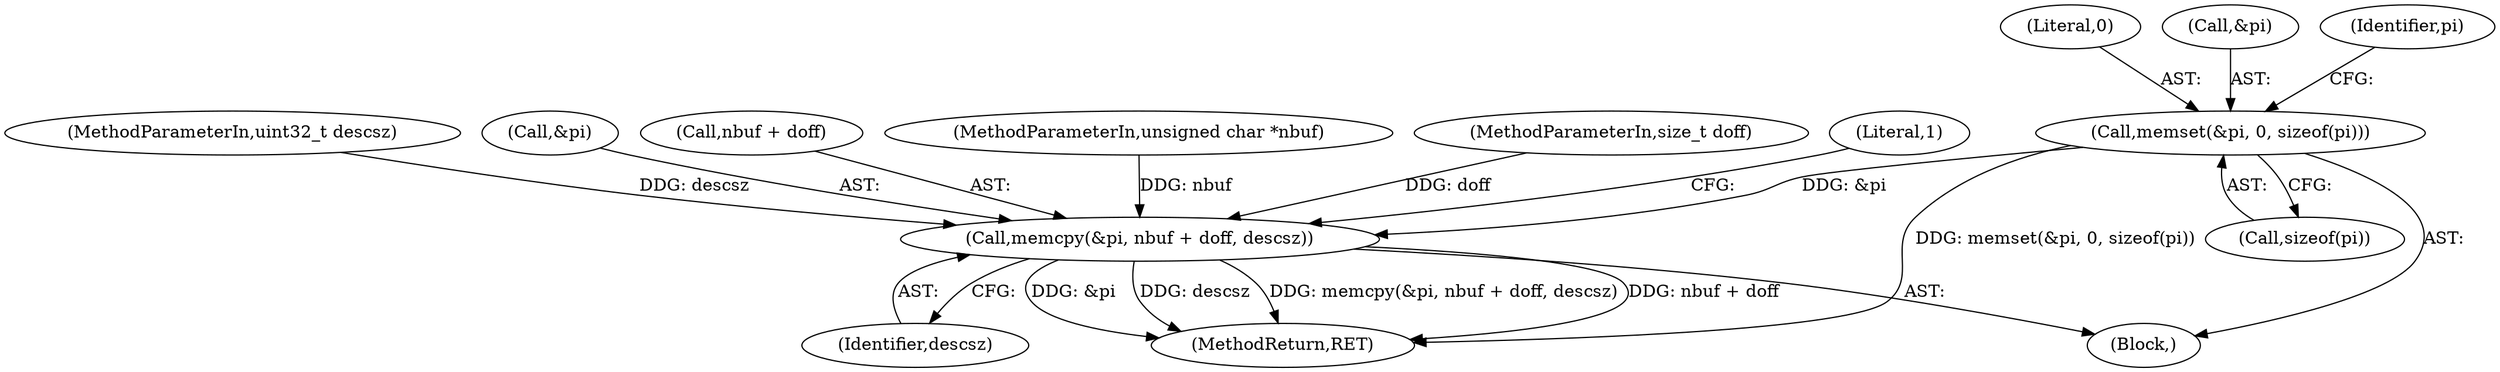 digraph "0_file_a642587a9c9e2dd7feacdf513c3643ce26ad3c22@API" {
"1000245" [label="(Call,memset(&pi, 0, sizeof(pi)))"];
"1000251" [label="(Call,memcpy(&pi, nbuf + doff, descsz))"];
"1000115" [label="(MethodParameterIn,uint32_t descsz)"];
"1000245" [label="(Call,memset(&pi, 0, sizeof(pi)))"];
"1000249" [label="(Call,sizeof(pi))"];
"1000242" [label="(Block,)"];
"1000252" [label="(Call,&pi)"];
"1000248" [label="(Literal,0)"];
"1000254" [label="(Call,nbuf + doff)"];
"1000111" [label="(MethodParameterIn,unsigned char *nbuf)"];
"1000117" [label="(MethodParameterIn,size_t doff)"];
"1000251" [label="(Call,memcpy(&pi, nbuf + doff, descsz))"];
"1000259" [label="(Literal,1)"];
"1000246" [label="(Call,&pi)"];
"1000257" [label="(Identifier,descsz)"];
"1000253" [label="(Identifier,pi)"];
"1000477" [label="(MethodReturn,RET)"];
"1000245" -> "1000242"  [label="AST: "];
"1000245" -> "1000249"  [label="CFG: "];
"1000246" -> "1000245"  [label="AST: "];
"1000248" -> "1000245"  [label="AST: "];
"1000249" -> "1000245"  [label="AST: "];
"1000253" -> "1000245"  [label="CFG: "];
"1000245" -> "1000477"  [label="DDG: memset(&pi, 0, sizeof(pi))"];
"1000245" -> "1000251"  [label="DDG: &pi"];
"1000251" -> "1000242"  [label="AST: "];
"1000251" -> "1000257"  [label="CFG: "];
"1000252" -> "1000251"  [label="AST: "];
"1000254" -> "1000251"  [label="AST: "];
"1000257" -> "1000251"  [label="AST: "];
"1000259" -> "1000251"  [label="CFG: "];
"1000251" -> "1000477"  [label="DDG: memcpy(&pi, nbuf + doff, descsz)"];
"1000251" -> "1000477"  [label="DDG: nbuf + doff"];
"1000251" -> "1000477"  [label="DDG: &pi"];
"1000251" -> "1000477"  [label="DDG: descsz"];
"1000111" -> "1000251"  [label="DDG: nbuf"];
"1000117" -> "1000251"  [label="DDG: doff"];
"1000115" -> "1000251"  [label="DDG: descsz"];
}
